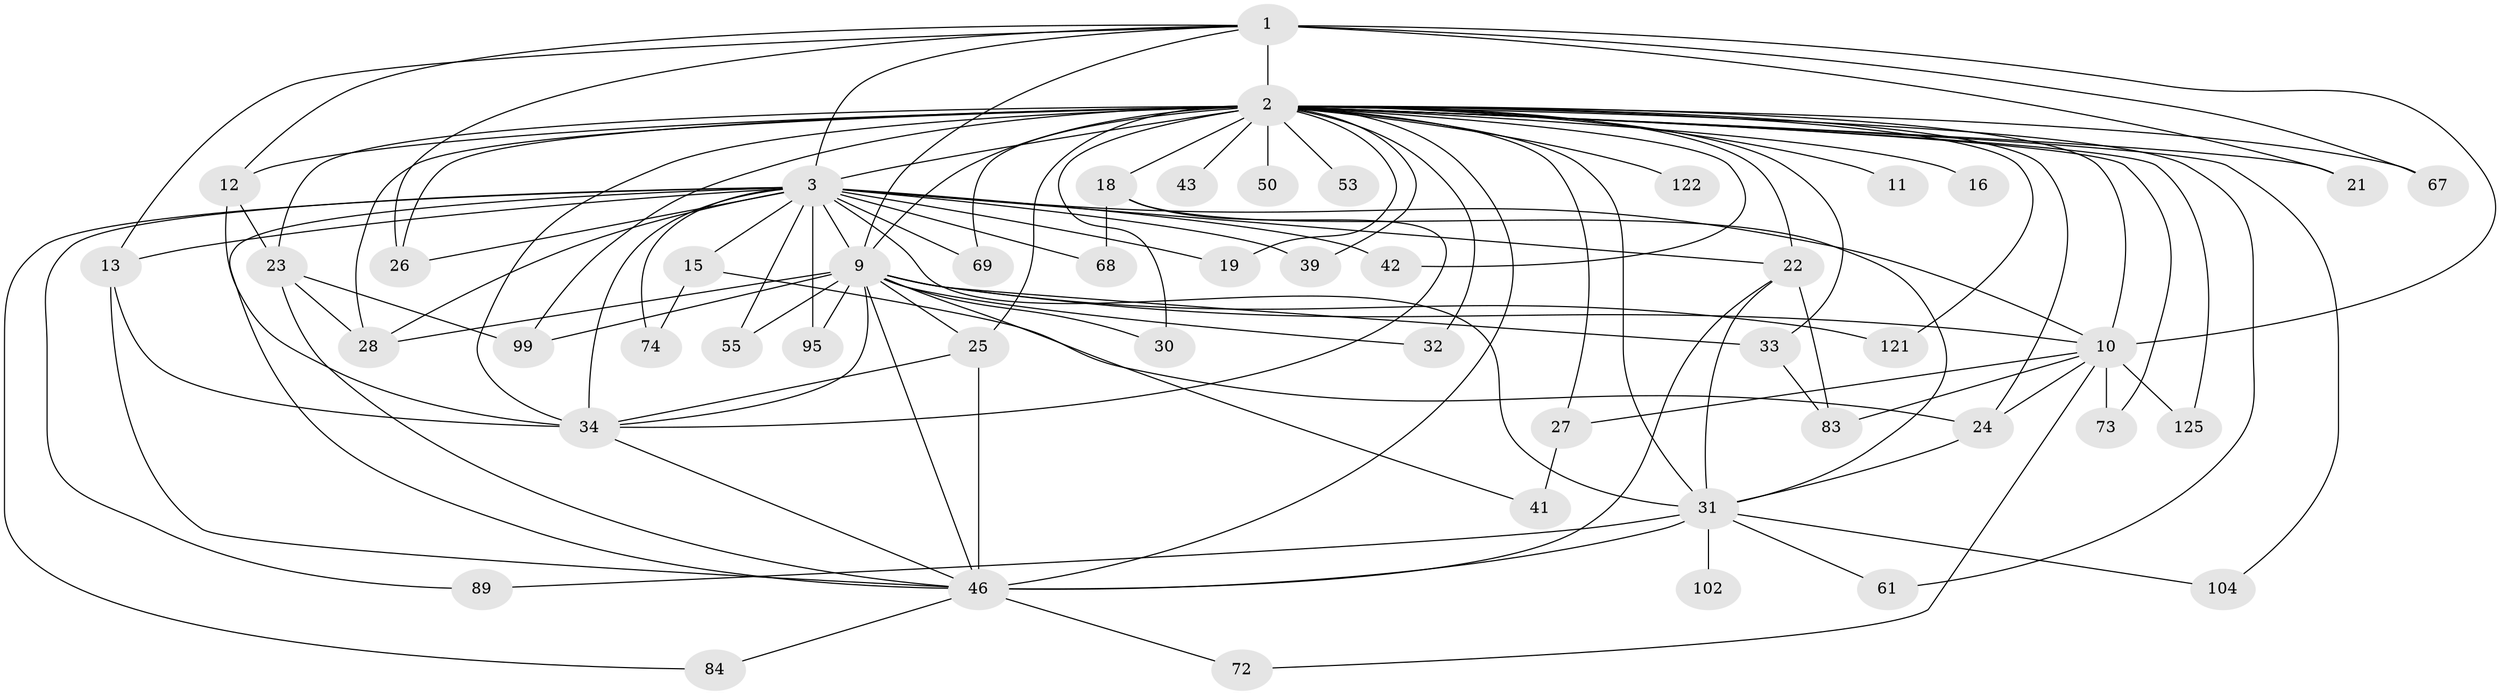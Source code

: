 // original degree distribution, {18: 0.007874015748031496, 22: 0.015748031496062992, 23: 0.007874015748031496, 21: 0.007874015748031496, 25: 0.007874015748031496, 17: 0.007874015748031496, 36: 0.007874015748031496, 24: 0.007874015748031496, 19: 0.007874015748031496, 2: 0.5590551181102362, 4: 0.08661417322834646, 12: 0.007874015748031496, 5: 0.031496062992125984, 6: 0.023622047244094488, 3: 0.1889763779527559, 7: 0.015748031496062992, 9: 0.007874015748031496}
// Generated by graph-tools (version 1.1) at 2025/17/03/04/25 18:17:26]
// undirected, 50 vertices, 112 edges
graph export_dot {
graph [start="1"]
  node [color=gray90,style=filled];
  1 [super="+56"];
  2 [super="+82+118+6+4+70"];
  3 [super="+40+5+93+106+117+123+77+60"];
  9;
  10 [super="+48+45"];
  11;
  12;
  13;
  15;
  16;
  18;
  19;
  21;
  22 [super="+94+63"];
  23 [super="+37"];
  24 [super="+116"];
  25 [super="+80"];
  26;
  27;
  28 [super="+35"];
  30;
  31 [super="+57+54+44+91"];
  32;
  33;
  34 [super="+76+36+100+97"];
  39;
  41;
  42;
  43;
  46 [super="+58+51+52"];
  50;
  53;
  55;
  61;
  67;
  68;
  69;
  72;
  73 [super="+109"];
  74;
  83 [super="+85"];
  84;
  89;
  95;
  99 [super="+115"];
  102;
  104;
  121;
  122;
  125;
  1 -- 2 [weight=11];
  1 -- 3 [weight=2];
  1 -- 9;
  1 -- 10;
  1 -- 12;
  1 -- 13;
  1 -- 21;
  1 -- 26;
  1 -- 67;
  2 -- 3 [weight=19];
  2 -- 9 [weight=6];
  2 -- 10 [weight=8];
  2 -- 11 [weight=2];
  2 -- 16 [weight=2];
  2 -- 23 [weight=2];
  2 -- 99;
  2 -- 73 [weight=2];
  2 -- 22 [weight=5];
  2 -- 24;
  2 -- 26;
  2 -- 27;
  2 -- 28;
  2 -- 31 [weight=4];
  2 -- 32;
  2 -- 34 [weight=3];
  2 -- 43 [weight=3];
  2 -- 12;
  2 -- 18;
  2 -- 19;
  2 -- 21;
  2 -- 25;
  2 -- 30;
  2 -- 33;
  2 -- 39;
  2 -- 42;
  2 -- 46 [weight=4];
  2 -- 50 [weight=2];
  2 -- 53 [weight=2];
  2 -- 61;
  2 -- 67;
  2 -- 69;
  2 -- 104;
  2 -- 121;
  2 -- 122 [weight=2];
  2 -- 125;
  3 -- 9 [weight=4];
  3 -- 10 [weight=2];
  3 -- 39;
  3 -- 69;
  3 -- 84;
  3 -- 95;
  3 -- 31;
  3 -- 68;
  3 -- 74;
  3 -- 13;
  3 -- 15;
  3 -- 19;
  3 -- 89;
  3 -- 26;
  3 -- 28;
  3 -- 42;
  3 -- 55;
  3 -- 34;
  3 -- 22;
  3 -- 46;
  9 -- 10;
  9 -- 25;
  9 -- 28;
  9 -- 30;
  9 -- 32;
  9 -- 33;
  9 -- 41;
  9 -- 55;
  9 -- 95;
  9 -- 99;
  9 -- 121;
  9 -- 46;
  9 -- 34;
  10 -- 24;
  10 -- 27;
  10 -- 72;
  10 -- 83;
  10 -- 125;
  10 -- 73;
  12 -- 23;
  12 -- 34;
  13 -- 34;
  13 -- 46;
  15 -- 24;
  15 -- 74;
  18 -- 34;
  18 -- 68;
  18 -- 31;
  22 -- 31;
  22 -- 83;
  22 -- 46;
  23 -- 99;
  23 -- 28;
  23 -- 46;
  24 -- 31;
  25 -- 34;
  25 -- 46;
  27 -- 41;
  31 -- 46;
  31 -- 102;
  31 -- 104;
  31 -- 89;
  31 -- 61;
  33 -- 83;
  34 -- 46 [weight=2];
  46 -- 84;
  46 -- 72;
}
